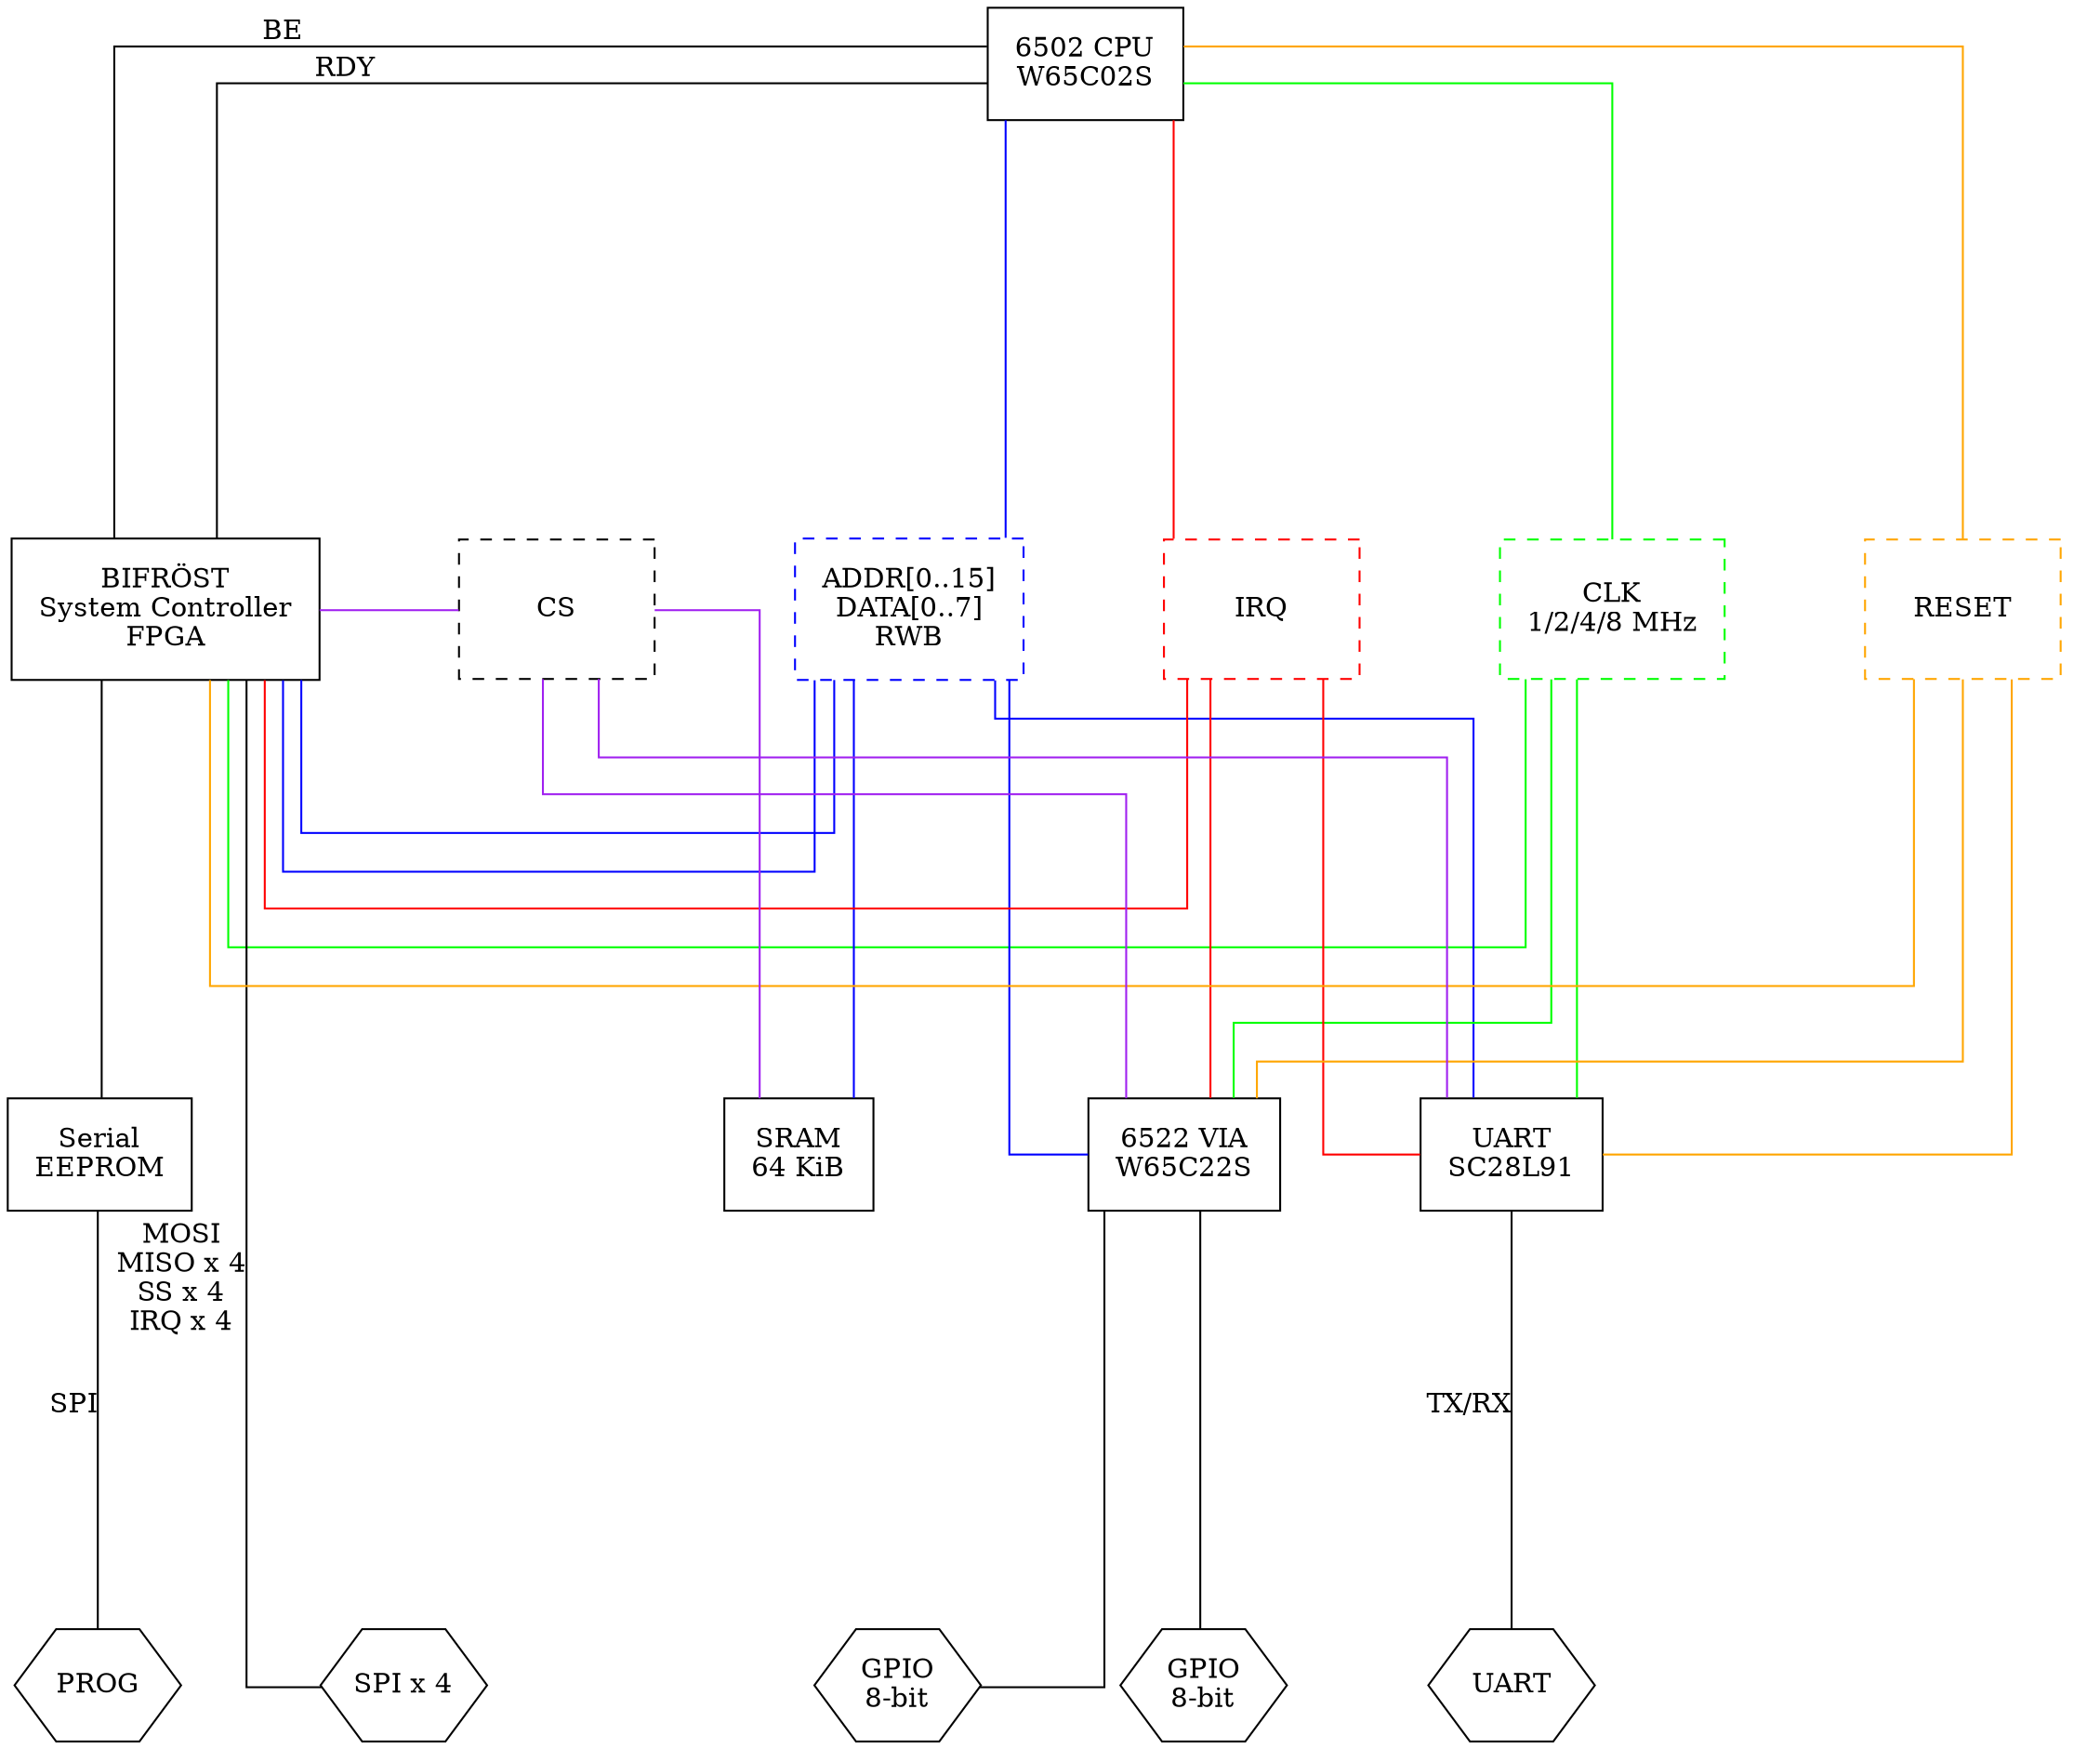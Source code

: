 graph block {
  node [shape = box, margin = 0.2]
  ranksep = 3.0
  nodesep = 1.0
  splines = ortho

  6502 [label = "6502 CPU\nW65C02S"]

  SYSCON [label = "BIFRÖST\nSystem Controller\nFPGA"]


  // bus groups
  subgraph cluster_a {
    style = invisible
    rank = same
    node [style = dashed, width=1.4, height=1.0]
    BUS [label = "ADDR[0..15]\nDATA[0..7]\nRWB", color = "blue"]
    CLK [label = "CLK\n1/2/4/8 MHz", color = "green"]
    IRQ [label = "IRQ", color = "red"]
    RESET [label = "RESET", color = "orange"]
    CS [label = "CS"]
  }

  // system bus devices
  {
    rank = same
    SRAM [label = "SRAM\n64 KiB"]
    VIA [label = "6522 VIA\nW65C22S"]
    UART [label = "UART\nSC28L91"]
    FLASH [label = "Serial\nEEPROM"]
  }

  // IO ports
  {
    rank = same
    node [shape = hexagon, width=1.2, height=0.8, margin=0]
    GPIO1 [label = "GPIO\n8-bit"]
    GPIO2 [label = "GPIO\n8-bit"]
    SPI_PORT [label = "SPI x 4"]
    UART_PORT [label = "UART"]
    PROG [label = "PROG"]
  }

  SYSCON -- FLASH
  FLASH -- PROG [xlabel = "SPI"]

  6502 -- SYSCON [xlabel = BE]
  6502 -- SYSCON [xlabel = RDY]

  {
    VIA -- GPIO1
    VIA -- GPIO2
    SYSCON -- SPI_PORT [xlabel = "MOSI\nMISO x 4\nSS x 4\nIRQ x 4"]
    UART -- UART_PORT [xlabel = "TX/RX"]
  }

  {
    edge [color = blue]
    6502 -- BUS
    SYSCON -- BUS
    BUS -- SYSCON
    BUS -- SRAM
    BUS -- VIA
    BUS -- UART
  }

  {
    edge [color = green]
    SYSCON -- CLK
    CLK -- 6502
    CLK -- VIA
    CLK -- UART
  }

  {
    edge [color = orange]
    RESET -- SYSCON
    RESET -- 6502
    RESET -- VIA
    RESET -- UART
  }

  {
    edge [color = red]
    6502 -- IRQ
    IRQ -- VIA
    IRQ -- UART
    IRQ -- SYSCON
  }

  {
    edge [color = purple]
    SYSCON -- CS
    CS -- SRAM
    CS -- VIA
    CS -- UART
  }
}
